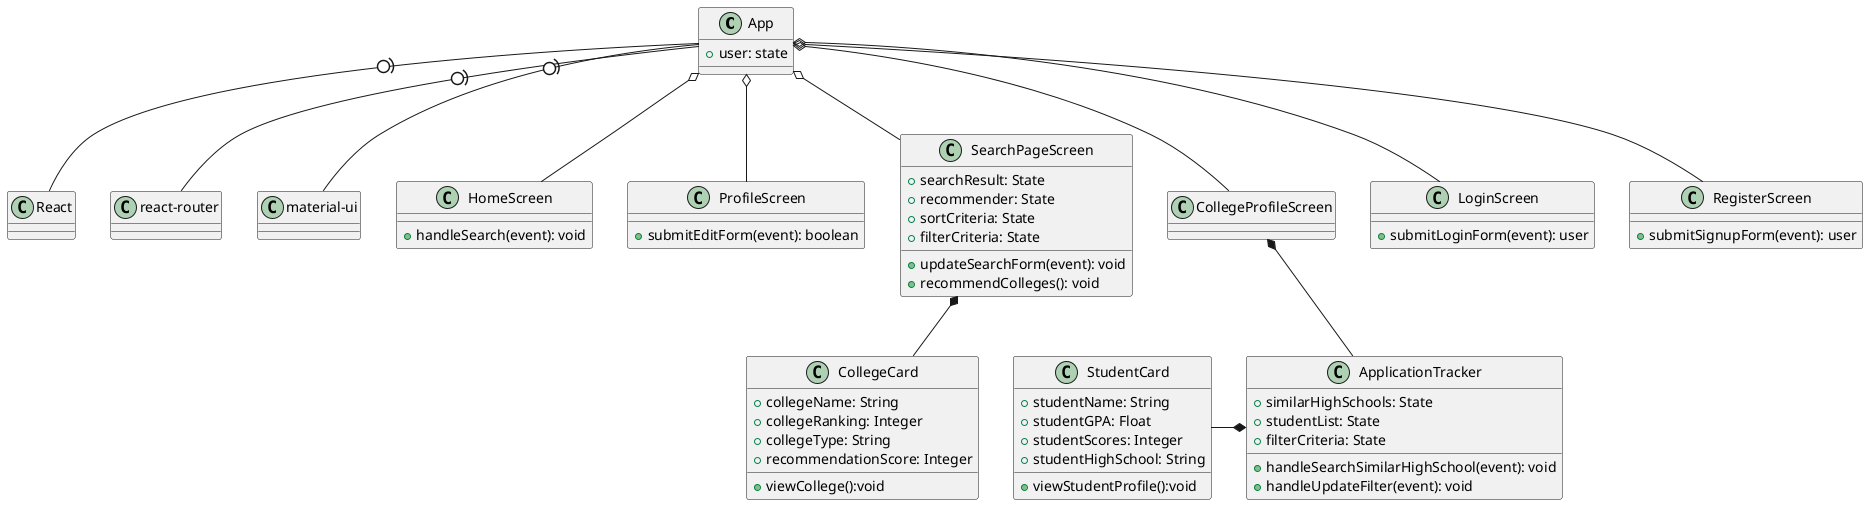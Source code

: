 @startuml frontend
'left to right direction

class App{
    +user: state
}
class "React"{
}
App -(0- "React"
App -(0- "react-router"
App -(0- "material-ui"


class HomeScreen{
    +handleSearch(event): void
}

class ProfileScreen{
    +submitEditForm(event): boolean
}

class SearchPageScreen{
    +searchResult: State
    +recommender: State
    +sortCriteria: State
    +filterCriteria: State
    +updateSearchForm(event): void
    +recommendColleges(): void
}

class CollegeCard{
    +collegeName: String 
    +collegeRanking: Integer
    +collegeType: String
    +recommendationScore: Integer
    +viewCollege():void
}
SearchPageScreen*--CollegeCard

class CollegeProfileScreen{
}  

class ApplicationTracker{
    +similarHighSchools: State
    +studentList: State
    +filterCriteria: State
    +handleSearchSimilarHighSchool(event): void
    +handleUpdateFilter(event): void
}
class StudentCard{
    +studentName: String    
    +studentGPA: Float
    +studentScores: Integer
    +studentHighSchool: String
    +viewStudentProfile():void
}
StudentCard -* ApplicationTracker
CollegeProfileScreen *-- ApplicationTracker

class LoginScreen{
    +submitLoginForm(event): user
} 

class RegisterScreen{
    +submitSignupForm(event): user
}


App o-- HomeScreen
App o-- ProfileScreen
App o-- SearchPageScreen
App o-- CollegeProfileScreen
App o-- LoginScreen
App o-- RegisterScreen



@enduml